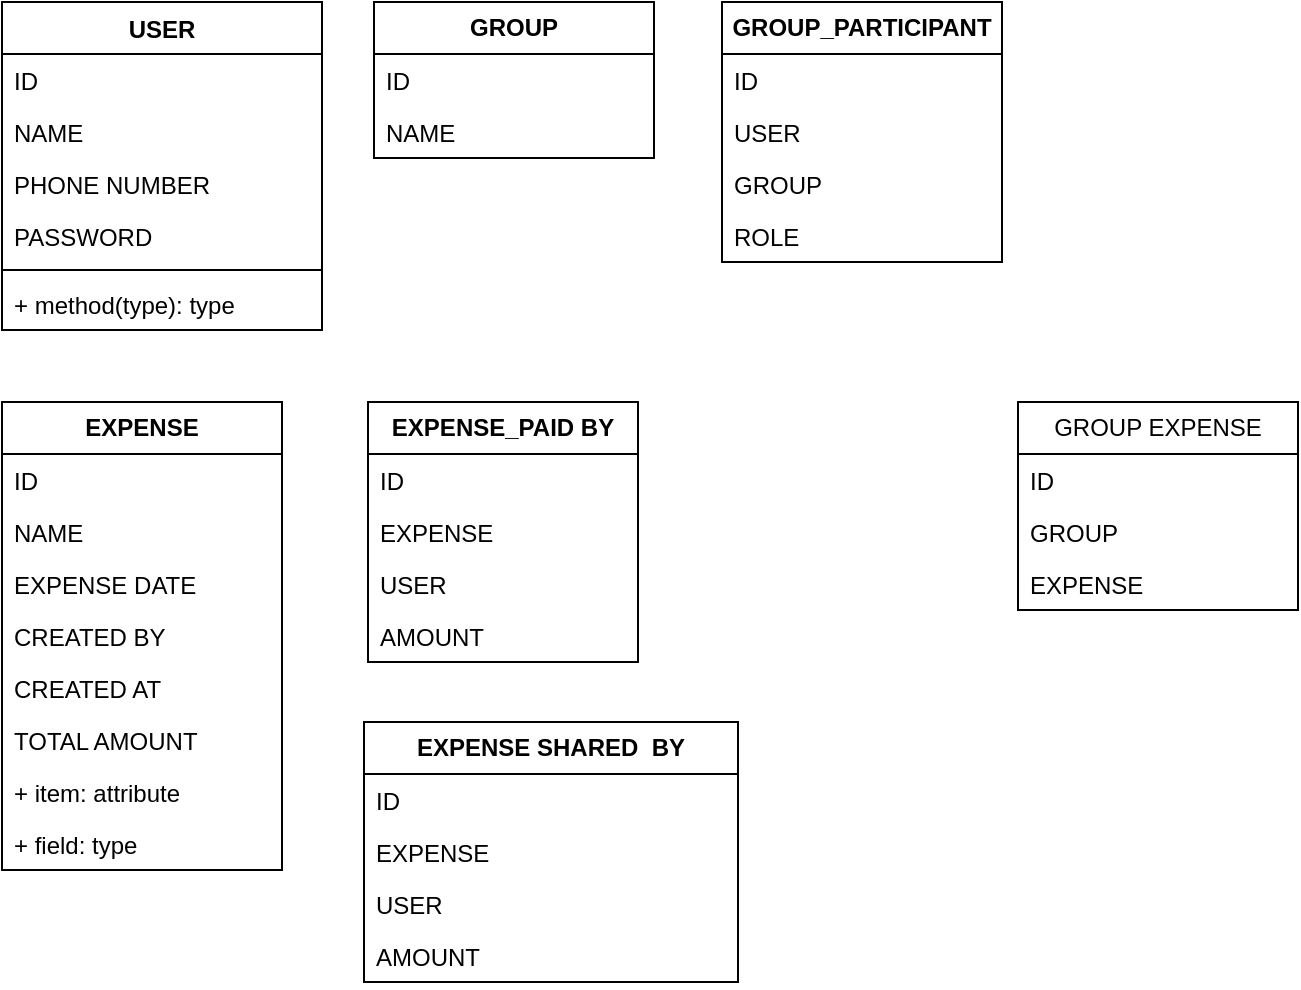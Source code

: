 <mxfile version="21.6.2" type="github">
  <diagram name="Page-1" id="Uxevh_7mao1-N7PNAuUl">
    <mxGraphModel dx="918" dy="402" grid="1" gridSize="10" guides="1" tooltips="1" connect="1" arrows="1" fold="1" page="1" pageScale="1" pageWidth="850" pageHeight="1100" math="0" shadow="0">
      <root>
        <mxCell id="0" />
        <mxCell id="1" parent="0" />
        <mxCell id="nVCIpKEc02ZmBnBJiY2W-1" value="USER" style="swimlane;fontStyle=1;align=center;verticalAlign=top;childLayout=stackLayout;horizontal=1;startSize=26;horizontalStack=0;resizeParent=1;resizeParentMax=0;resizeLast=0;collapsible=1;marginBottom=0;whiteSpace=wrap;html=1;" vertex="1" parent="1">
          <mxGeometry x="102" y="30" width="160" height="164" as="geometry" />
        </mxCell>
        <mxCell id="nVCIpKEc02ZmBnBJiY2W-2" value="ID&lt;br&gt;" style="text;strokeColor=none;fillColor=none;align=left;verticalAlign=top;spacingLeft=4;spacingRight=4;overflow=hidden;rotatable=0;points=[[0,0.5],[1,0.5]];portConstraint=eastwest;whiteSpace=wrap;html=1;" vertex="1" parent="nVCIpKEc02ZmBnBJiY2W-1">
          <mxGeometry y="26" width="160" height="26" as="geometry" />
        </mxCell>
        <mxCell id="nVCIpKEc02ZmBnBJiY2W-7" value="NAME" style="text;strokeColor=none;fillColor=none;align=left;verticalAlign=top;spacingLeft=4;spacingRight=4;overflow=hidden;rotatable=0;points=[[0,0.5],[1,0.5]];portConstraint=eastwest;whiteSpace=wrap;html=1;" vertex="1" parent="nVCIpKEc02ZmBnBJiY2W-1">
          <mxGeometry y="52" width="160" height="26" as="geometry" />
        </mxCell>
        <mxCell id="nVCIpKEc02ZmBnBJiY2W-8" value="PHONE NUMBER" style="text;strokeColor=none;fillColor=none;align=left;verticalAlign=top;spacingLeft=4;spacingRight=4;overflow=hidden;rotatable=0;points=[[0,0.5],[1,0.5]];portConstraint=eastwest;whiteSpace=wrap;html=1;" vertex="1" parent="nVCIpKEc02ZmBnBJiY2W-1">
          <mxGeometry y="78" width="160" height="26" as="geometry" />
        </mxCell>
        <mxCell id="nVCIpKEc02ZmBnBJiY2W-9" value="PASSWORD" style="text;strokeColor=none;fillColor=none;align=left;verticalAlign=top;spacingLeft=4;spacingRight=4;overflow=hidden;rotatable=0;points=[[0,0.5],[1,0.5]];portConstraint=eastwest;whiteSpace=wrap;html=1;" vertex="1" parent="nVCIpKEc02ZmBnBJiY2W-1">
          <mxGeometry y="104" width="160" height="26" as="geometry" />
        </mxCell>
        <mxCell id="nVCIpKEc02ZmBnBJiY2W-3" value="" style="line;strokeWidth=1;fillColor=none;align=left;verticalAlign=middle;spacingTop=-1;spacingLeft=3;spacingRight=3;rotatable=0;labelPosition=right;points=[];portConstraint=eastwest;strokeColor=inherit;" vertex="1" parent="nVCIpKEc02ZmBnBJiY2W-1">
          <mxGeometry y="130" width="160" height="8" as="geometry" />
        </mxCell>
        <mxCell id="nVCIpKEc02ZmBnBJiY2W-4" value="+ method(type): type" style="text;strokeColor=none;fillColor=none;align=left;verticalAlign=top;spacingLeft=4;spacingRight=4;overflow=hidden;rotatable=0;points=[[0,0.5],[1,0.5]];portConstraint=eastwest;whiteSpace=wrap;html=1;" vertex="1" parent="nVCIpKEc02ZmBnBJiY2W-1">
          <mxGeometry y="138" width="160" height="26" as="geometry" />
        </mxCell>
        <mxCell id="nVCIpKEc02ZmBnBJiY2W-10" value="&lt;b&gt;GROUP_PARTICIPANT&lt;/b&gt;" style="swimlane;fontStyle=0;childLayout=stackLayout;horizontal=1;startSize=26;fillColor=none;horizontalStack=0;resizeParent=1;resizeParentMax=0;resizeLast=0;collapsible=1;marginBottom=0;whiteSpace=wrap;html=1;" vertex="1" parent="1">
          <mxGeometry x="462" y="30" width="140" height="130" as="geometry" />
        </mxCell>
        <mxCell id="nVCIpKEc02ZmBnBJiY2W-11" value="ID" style="text;strokeColor=none;fillColor=none;align=left;verticalAlign=top;spacingLeft=4;spacingRight=4;overflow=hidden;rotatable=0;points=[[0,0.5],[1,0.5]];portConstraint=eastwest;whiteSpace=wrap;html=1;" vertex="1" parent="nVCIpKEc02ZmBnBJiY2W-10">
          <mxGeometry y="26" width="140" height="26" as="geometry" />
        </mxCell>
        <mxCell id="nVCIpKEc02ZmBnBJiY2W-12" value="USER" style="text;strokeColor=none;fillColor=none;align=left;verticalAlign=top;spacingLeft=4;spacingRight=4;overflow=hidden;rotatable=0;points=[[0,0.5],[1,0.5]];portConstraint=eastwest;whiteSpace=wrap;html=1;" vertex="1" parent="nVCIpKEc02ZmBnBJiY2W-10">
          <mxGeometry y="52" width="140" height="26" as="geometry" />
        </mxCell>
        <mxCell id="nVCIpKEc02ZmBnBJiY2W-13" value="GROUP" style="text;strokeColor=none;fillColor=none;align=left;verticalAlign=top;spacingLeft=4;spacingRight=4;overflow=hidden;rotatable=0;points=[[0,0.5],[1,0.5]];portConstraint=eastwest;whiteSpace=wrap;html=1;" vertex="1" parent="nVCIpKEc02ZmBnBJiY2W-10">
          <mxGeometry y="78" width="140" height="26" as="geometry" />
        </mxCell>
        <mxCell id="nVCIpKEc02ZmBnBJiY2W-18" value="ROLE" style="text;strokeColor=none;fillColor=none;align=left;verticalAlign=top;spacingLeft=4;spacingRight=4;overflow=hidden;rotatable=0;points=[[0,0.5],[1,0.5]];portConstraint=eastwest;whiteSpace=wrap;html=1;" vertex="1" parent="nVCIpKEc02ZmBnBJiY2W-10">
          <mxGeometry y="104" width="140" height="26" as="geometry" />
        </mxCell>
        <mxCell id="nVCIpKEc02ZmBnBJiY2W-14" value="&lt;b&gt;GROUP&lt;/b&gt;" style="swimlane;fontStyle=0;childLayout=stackLayout;horizontal=1;startSize=26;fillColor=none;horizontalStack=0;resizeParent=1;resizeParentMax=0;resizeLast=0;collapsible=1;marginBottom=0;whiteSpace=wrap;html=1;" vertex="1" parent="1">
          <mxGeometry x="288" y="30" width="140" height="78" as="geometry" />
        </mxCell>
        <mxCell id="nVCIpKEc02ZmBnBJiY2W-15" value="ID" style="text;strokeColor=none;fillColor=none;align=left;verticalAlign=top;spacingLeft=4;spacingRight=4;overflow=hidden;rotatable=0;points=[[0,0.5],[1,0.5]];portConstraint=eastwest;whiteSpace=wrap;html=1;" vertex="1" parent="nVCIpKEc02ZmBnBJiY2W-14">
          <mxGeometry y="26" width="140" height="26" as="geometry" />
        </mxCell>
        <mxCell id="nVCIpKEc02ZmBnBJiY2W-16" value="NAME" style="text;strokeColor=none;fillColor=none;align=left;verticalAlign=top;spacingLeft=4;spacingRight=4;overflow=hidden;rotatable=0;points=[[0,0.5],[1,0.5]];portConstraint=eastwest;whiteSpace=wrap;html=1;" vertex="1" parent="nVCIpKEc02ZmBnBJiY2W-14">
          <mxGeometry y="52" width="140" height="26" as="geometry" />
        </mxCell>
        <mxCell id="nVCIpKEc02ZmBnBJiY2W-19" value="&lt;b&gt;EXPENSE&lt;/b&gt;" style="swimlane;fontStyle=0;childLayout=stackLayout;horizontal=1;startSize=26;fillColor=none;horizontalStack=0;resizeParent=1;resizeParentMax=0;resizeLast=0;collapsible=1;marginBottom=0;whiteSpace=wrap;html=1;" vertex="1" parent="1">
          <mxGeometry x="102" y="230" width="140" height="234" as="geometry" />
        </mxCell>
        <mxCell id="nVCIpKEc02ZmBnBJiY2W-20" value="ID" style="text;strokeColor=none;fillColor=none;align=left;verticalAlign=top;spacingLeft=4;spacingRight=4;overflow=hidden;rotatable=0;points=[[0,0.5],[1,0.5]];portConstraint=eastwest;whiteSpace=wrap;html=1;" vertex="1" parent="nVCIpKEc02ZmBnBJiY2W-19">
          <mxGeometry y="26" width="140" height="26" as="geometry" />
        </mxCell>
        <mxCell id="nVCIpKEc02ZmBnBJiY2W-21" value="NAME" style="text;strokeColor=none;fillColor=none;align=left;verticalAlign=top;spacingLeft=4;spacingRight=4;overflow=hidden;rotatable=0;points=[[0,0.5],[1,0.5]];portConstraint=eastwest;whiteSpace=wrap;html=1;" vertex="1" parent="nVCIpKEc02ZmBnBJiY2W-19">
          <mxGeometry y="52" width="140" height="26" as="geometry" />
        </mxCell>
        <mxCell id="nVCIpKEc02ZmBnBJiY2W-23" value="EXPENSE DATE" style="text;strokeColor=none;fillColor=none;align=left;verticalAlign=top;spacingLeft=4;spacingRight=4;overflow=hidden;rotatable=0;points=[[0,0.5],[1,0.5]];portConstraint=eastwest;whiteSpace=wrap;html=1;" vertex="1" parent="nVCIpKEc02ZmBnBJiY2W-19">
          <mxGeometry y="78" width="140" height="26" as="geometry" />
        </mxCell>
        <mxCell id="nVCIpKEc02ZmBnBJiY2W-24" value="CREATED BY" style="text;strokeColor=none;fillColor=none;align=left;verticalAlign=top;spacingLeft=4;spacingRight=4;overflow=hidden;rotatable=0;points=[[0,0.5],[1,0.5]];portConstraint=eastwest;whiteSpace=wrap;html=1;" vertex="1" parent="nVCIpKEc02ZmBnBJiY2W-19">
          <mxGeometry y="104" width="140" height="26" as="geometry" />
        </mxCell>
        <mxCell id="nVCIpKEc02ZmBnBJiY2W-25" value="CREATED AT" style="text;strokeColor=none;fillColor=none;align=left;verticalAlign=top;spacingLeft=4;spacingRight=4;overflow=hidden;rotatable=0;points=[[0,0.5],[1,0.5]];portConstraint=eastwest;whiteSpace=wrap;html=1;" vertex="1" parent="nVCIpKEc02ZmBnBJiY2W-19">
          <mxGeometry y="130" width="140" height="26" as="geometry" />
        </mxCell>
        <mxCell id="nVCIpKEc02ZmBnBJiY2W-26" value="TOTAL AMOUNT" style="text;strokeColor=none;fillColor=none;align=left;verticalAlign=top;spacingLeft=4;spacingRight=4;overflow=hidden;rotatable=0;points=[[0,0.5],[1,0.5]];portConstraint=eastwest;whiteSpace=wrap;html=1;" vertex="1" parent="nVCIpKEc02ZmBnBJiY2W-19">
          <mxGeometry y="156" width="140" height="26" as="geometry" />
        </mxCell>
        <mxCell id="nVCIpKEc02ZmBnBJiY2W-27" value="+ item: attribute" style="text;strokeColor=none;fillColor=none;align=left;verticalAlign=top;spacingLeft=4;spacingRight=4;overflow=hidden;rotatable=0;points=[[0,0.5],[1,0.5]];portConstraint=eastwest;whiteSpace=wrap;html=1;" vertex="1" parent="nVCIpKEc02ZmBnBJiY2W-19">
          <mxGeometry y="182" width="140" height="26" as="geometry" />
        </mxCell>
        <mxCell id="nVCIpKEc02ZmBnBJiY2W-22" value="+ field: type" style="text;strokeColor=none;fillColor=none;align=left;verticalAlign=top;spacingLeft=4;spacingRight=4;overflow=hidden;rotatable=0;points=[[0,0.5],[1,0.5]];portConstraint=eastwest;whiteSpace=wrap;html=1;" vertex="1" parent="nVCIpKEc02ZmBnBJiY2W-19">
          <mxGeometry y="208" width="140" height="26" as="geometry" />
        </mxCell>
        <mxCell id="nVCIpKEc02ZmBnBJiY2W-28" value="&lt;b&gt;EXPENSE_PAID BY&lt;/b&gt;" style="swimlane;fontStyle=0;childLayout=stackLayout;horizontal=1;startSize=26;fillColor=none;horizontalStack=0;resizeParent=1;resizeParentMax=0;resizeLast=0;collapsible=1;marginBottom=0;whiteSpace=wrap;html=1;" vertex="1" parent="1">
          <mxGeometry x="285" y="230" width="135" height="130" as="geometry" />
        </mxCell>
        <mxCell id="nVCIpKEc02ZmBnBJiY2W-29" value="ID" style="text;strokeColor=none;fillColor=none;align=left;verticalAlign=top;spacingLeft=4;spacingRight=4;overflow=hidden;rotatable=0;points=[[0,0.5],[1,0.5]];portConstraint=eastwest;whiteSpace=wrap;html=1;" vertex="1" parent="nVCIpKEc02ZmBnBJiY2W-28">
          <mxGeometry y="26" width="135" height="26" as="geometry" />
        </mxCell>
        <mxCell id="nVCIpKEc02ZmBnBJiY2W-30" value="EXPENSE" style="text;strokeColor=none;fillColor=none;align=left;verticalAlign=top;spacingLeft=4;spacingRight=4;overflow=hidden;rotatable=0;points=[[0,0.5],[1,0.5]];portConstraint=eastwest;whiteSpace=wrap;html=1;" vertex="1" parent="nVCIpKEc02ZmBnBJiY2W-28">
          <mxGeometry y="52" width="135" height="26" as="geometry" />
        </mxCell>
        <mxCell id="nVCIpKEc02ZmBnBJiY2W-32" value="USER" style="text;strokeColor=none;fillColor=none;align=left;verticalAlign=top;spacingLeft=4;spacingRight=4;overflow=hidden;rotatable=0;points=[[0,0.5],[1,0.5]];portConstraint=eastwest;whiteSpace=wrap;html=1;" vertex="1" parent="nVCIpKEc02ZmBnBJiY2W-28">
          <mxGeometry y="78" width="135" height="26" as="geometry" />
        </mxCell>
        <mxCell id="nVCIpKEc02ZmBnBJiY2W-31" value="AMOUNT" style="text;strokeColor=none;fillColor=none;align=left;verticalAlign=top;spacingLeft=4;spacingRight=4;overflow=hidden;rotatable=0;points=[[0,0.5],[1,0.5]];portConstraint=eastwest;whiteSpace=wrap;html=1;" vertex="1" parent="nVCIpKEc02ZmBnBJiY2W-28">
          <mxGeometry y="104" width="135" height="26" as="geometry" />
        </mxCell>
        <mxCell id="nVCIpKEc02ZmBnBJiY2W-34" value="GROUP EXPENSE" style="swimlane;fontStyle=0;childLayout=stackLayout;horizontal=1;startSize=26;fillColor=none;horizontalStack=0;resizeParent=1;resizeParentMax=0;resizeLast=0;collapsible=1;marginBottom=0;whiteSpace=wrap;html=1;" vertex="1" parent="1">
          <mxGeometry x="610" y="230" width="140" height="104" as="geometry" />
        </mxCell>
        <mxCell id="nVCIpKEc02ZmBnBJiY2W-35" value="ID" style="text;strokeColor=none;fillColor=none;align=left;verticalAlign=top;spacingLeft=4;spacingRight=4;overflow=hidden;rotatable=0;points=[[0,0.5],[1,0.5]];portConstraint=eastwest;whiteSpace=wrap;html=1;" vertex="1" parent="nVCIpKEc02ZmBnBJiY2W-34">
          <mxGeometry y="26" width="140" height="26" as="geometry" />
        </mxCell>
        <mxCell id="nVCIpKEc02ZmBnBJiY2W-36" value="GROUP" style="text;strokeColor=none;fillColor=none;align=left;verticalAlign=top;spacingLeft=4;spacingRight=4;overflow=hidden;rotatable=0;points=[[0,0.5],[1,0.5]];portConstraint=eastwest;whiteSpace=wrap;html=1;" vertex="1" parent="nVCIpKEc02ZmBnBJiY2W-34">
          <mxGeometry y="52" width="140" height="26" as="geometry" />
        </mxCell>
        <mxCell id="nVCIpKEc02ZmBnBJiY2W-37" value="EXPENSE" style="text;strokeColor=none;fillColor=none;align=left;verticalAlign=top;spacingLeft=4;spacingRight=4;overflow=hidden;rotatable=0;points=[[0,0.5],[1,0.5]];portConstraint=eastwest;whiteSpace=wrap;html=1;" vertex="1" parent="nVCIpKEc02ZmBnBJiY2W-34">
          <mxGeometry y="78" width="140" height="26" as="geometry" />
        </mxCell>
        <mxCell id="nVCIpKEc02ZmBnBJiY2W-38" value="&lt;b&gt;EXPENSE SHARED&amp;nbsp; BY&lt;/b&gt;" style="swimlane;fontStyle=0;childLayout=stackLayout;horizontal=1;startSize=26;fillColor=none;horizontalStack=0;resizeParent=1;resizeParentMax=0;resizeLast=0;collapsible=1;marginBottom=0;whiteSpace=wrap;html=1;" vertex="1" parent="1">
          <mxGeometry x="283" y="390" width="187" height="130" as="geometry" />
        </mxCell>
        <mxCell id="nVCIpKEc02ZmBnBJiY2W-39" value="ID" style="text;strokeColor=none;fillColor=none;align=left;verticalAlign=top;spacingLeft=4;spacingRight=4;overflow=hidden;rotatable=0;points=[[0,0.5],[1,0.5]];portConstraint=eastwest;whiteSpace=wrap;html=1;" vertex="1" parent="nVCIpKEc02ZmBnBJiY2W-38">
          <mxGeometry y="26" width="187" height="26" as="geometry" />
        </mxCell>
        <mxCell id="nVCIpKEc02ZmBnBJiY2W-40" value="EXPENSE" style="text;strokeColor=none;fillColor=none;align=left;verticalAlign=top;spacingLeft=4;spacingRight=4;overflow=hidden;rotatable=0;points=[[0,0.5],[1,0.5]];portConstraint=eastwest;whiteSpace=wrap;html=1;" vertex="1" parent="nVCIpKEc02ZmBnBJiY2W-38">
          <mxGeometry y="52" width="187" height="26" as="geometry" />
        </mxCell>
        <mxCell id="nVCIpKEc02ZmBnBJiY2W-41" value="USER" style="text;strokeColor=none;fillColor=none;align=left;verticalAlign=top;spacingLeft=4;spacingRight=4;overflow=hidden;rotatable=0;points=[[0,0.5],[1,0.5]];portConstraint=eastwest;whiteSpace=wrap;html=1;" vertex="1" parent="nVCIpKEc02ZmBnBJiY2W-38">
          <mxGeometry y="78" width="187" height="26" as="geometry" />
        </mxCell>
        <mxCell id="nVCIpKEc02ZmBnBJiY2W-42" value="AMOUNT" style="text;strokeColor=none;fillColor=none;align=left;verticalAlign=top;spacingLeft=4;spacingRight=4;overflow=hidden;rotatable=0;points=[[0,0.5],[1,0.5]];portConstraint=eastwest;whiteSpace=wrap;html=1;" vertex="1" parent="nVCIpKEc02ZmBnBJiY2W-38">
          <mxGeometry y="104" width="187" height="26" as="geometry" />
        </mxCell>
      </root>
    </mxGraphModel>
  </diagram>
</mxfile>
